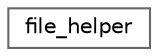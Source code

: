 digraph "类继承关系图"
{
 // LATEX_PDF_SIZE
  bgcolor="transparent";
  edge [fontname=Helvetica,fontsize=10,labelfontname=Helvetica,labelfontsize=10];
  node [fontname=Helvetica,fontsize=10,shape=box,height=0.2,width=0.4];
  rankdir="LR";
  Node0 [id="Node000000",label="file_helper",height=0.2,width=0.4,color="grey40", fillcolor="white", style="filled",URL="$classspdlog_1_1details_1_1file__helper.html",tooltip=" "];
}
